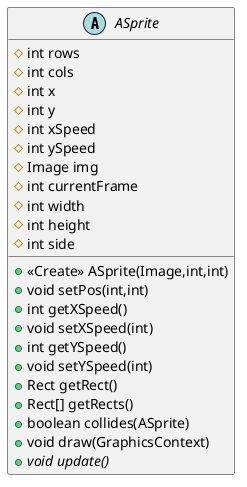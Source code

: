 @startuml
abstract class ASprite {
# int rows
# int cols
# int x
# int y
# int xSpeed
# int ySpeed
# Image img
# int currentFrame
# int width
# int height
# int side
+ <<Create>> ASprite(Image,int,int)
+ void setPos(int,int)
+ int getXSpeed()
+ void setXSpeed(int)
+ int getYSpeed()
+ void setYSpeed(int)
+ Rect getRect()
+ Rect[] getRects()
+ boolean collides(ASprite)
+ void draw(GraphicsContext)
+ {abstract}void update()
}
@enduml